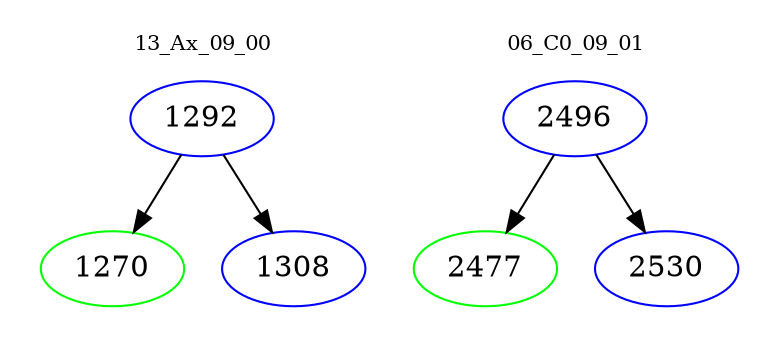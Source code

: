digraph{
subgraph cluster_0 {
color = white
label = "13_Ax_09_00";
fontsize=10;
T0_1292 [label="1292", color="blue"]
T0_1292 -> T0_1270 [color="black"]
T0_1270 [label="1270", color="green"]
T0_1292 -> T0_1308 [color="black"]
T0_1308 [label="1308", color="blue"]
}
subgraph cluster_1 {
color = white
label = "06_C0_09_01";
fontsize=10;
T1_2496 [label="2496", color="blue"]
T1_2496 -> T1_2477 [color="black"]
T1_2477 [label="2477", color="green"]
T1_2496 -> T1_2530 [color="black"]
T1_2530 [label="2530", color="blue"]
}
}
